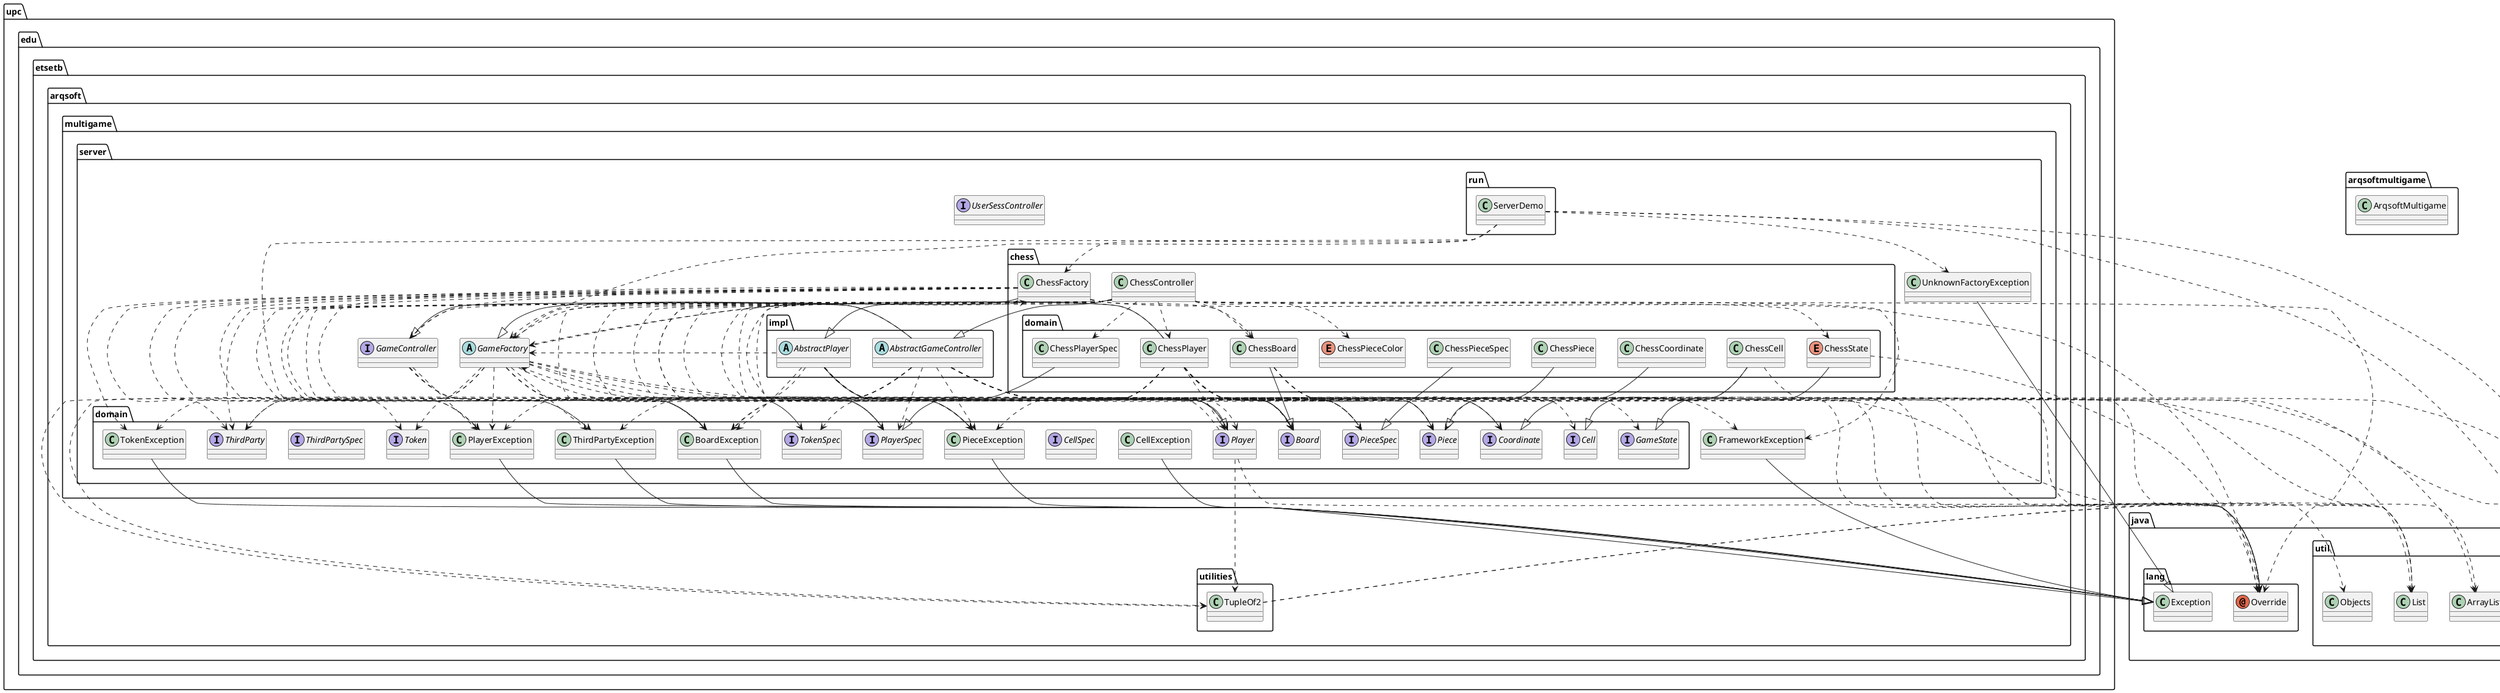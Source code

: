 @startuml
abstract class upc.edu.etsetb.arqsoft.multigame.server.GameFactory
abstract class upc.edu.etsetb.arqsoft.multigame.server.impl.AbstractGameController
abstract class upc.edu.etsetb.arqsoft.multigame.server.impl.AbstractPlayer
annotation java.lang.Override
class arqsoftmultigame.ArqsoftMultigame
class java.lang.Exception
class java.util.ArrayList
class java.util.List
class java.util.Objects
class java.util.logging.Level
class java.util.logging.Logger
class upc.edu.etsetb.arqsoft.multigame.server.FrameworkException
class upc.edu.etsetb.arqsoft.multigame.server.UnknownFactoryException
class upc.edu.etsetb.arqsoft.multigame.server.chess.ChessController
class upc.edu.etsetb.arqsoft.multigame.server.chess.ChessFactory
class upc.edu.etsetb.arqsoft.multigame.server.chess.domain.ChessBoard
class upc.edu.etsetb.arqsoft.multigame.server.chess.domain.ChessCell
class upc.edu.etsetb.arqsoft.multigame.server.chess.domain.ChessCoordinate
class upc.edu.etsetb.arqsoft.multigame.server.chess.domain.ChessPiece
class upc.edu.etsetb.arqsoft.multigame.server.chess.domain.ChessPieceSpec
class upc.edu.etsetb.arqsoft.multigame.server.chess.domain.ChessPlayer
class upc.edu.etsetb.arqsoft.multigame.server.chess.domain.ChessPlayerSpec
class upc.edu.etsetb.arqsoft.multigame.server.domain.BoardException
class upc.edu.etsetb.arqsoft.multigame.server.domain.CellException
class upc.edu.etsetb.arqsoft.multigame.server.domain.PieceException
class upc.edu.etsetb.arqsoft.multigame.server.domain.PlayerException
class upc.edu.etsetb.arqsoft.multigame.server.domain.ThirdPartyException
class upc.edu.etsetb.arqsoft.multigame.server.domain.TokenException
class upc.edu.etsetb.arqsoft.multigame.server.run.ServerDemo
class upc.edu.etsetb.arqsoft.utilities.TupleOf2
enum upc.edu.etsetb.arqsoft.multigame.server.chess.domain.ChessPieceColor
enum upc.edu.etsetb.arqsoft.multigame.server.chess.domain.ChessState
interface upc.edu.etsetb.arqsoft.multigame.server.GameController
interface upc.edu.etsetb.arqsoft.multigame.server.UserSessController
interface upc.edu.etsetb.arqsoft.multigame.server.domain.Board
interface upc.edu.etsetb.arqsoft.multigame.server.domain.Cell
interface upc.edu.etsetb.arqsoft.multigame.server.domain.CellSpec
interface upc.edu.etsetb.arqsoft.multigame.server.domain.Coordinate
interface upc.edu.etsetb.arqsoft.multigame.server.domain.GameState
interface upc.edu.etsetb.arqsoft.multigame.server.domain.Piece
interface upc.edu.etsetb.arqsoft.multigame.server.domain.PieceSpec
interface upc.edu.etsetb.arqsoft.multigame.server.domain.Player
interface upc.edu.etsetb.arqsoft.multigame.server.domain.PlayerSpec
interface upc.edu.etsetb.arqsoft.multigame.server.domain.ThirdParty
interface upc.edu.etsetb.arqsoft.multigame.server.domain.ThirdPartySpec
interface upc.edu.etsetb.arqsoft.multigame.server.domain.Token
interface upc.edu.etsetb.arqsoft.multigame.server.domain.TokenSpec
upc.edu.etsetb.arqsoft.multigame.server.GameFactory ..> upc.edu.etsetb.arqsoft.multigame.server.chess.ChessFactory
upc.edu.etsetb.arqsoft.multigame.server.GameFactory ..> upc.edu.etsetb.arqsoft.multigame.server.domain.BoardException
upc.edu.etsetb.arqsoft.multigame.server.GameFactory ..> upc.edu.etsetb.arqsoft.multigame.server.domain.PieceException
upc.edu.etsetb.arqsoft.multigame.server.GameFactory ..> upc.edu.etsetb.arqsoft.multigame.server.domain.PlayerException
upc.edu.etsetb.arqsoft.multigame.server.GameFactory ..> upc.edu.etsetb.arqsoft.multigame.server.domain.ThirdPartyException
upc.edu.etsetb.arqsoft.multigame.server.GameFactory ..> upc.edu.etsetb.arqsoft.multigame.server.domain.TokenException
upc.edu.etsetb.arqsoft.multigame.server.GameFactory ..> upc.edu.etsetb.arqsoft.multigame.server.domain.Board
upc.edu.etsetb.arqsoft.multigame.server.GameFactory ..> upc.edu.etsetb.arqsoft.multigame.server.domain.Piece
upc.edu.etsetb.arqsoft.multigame.server.GameFactory ..> upc.edu.etsetb.arqsoft.multigame.server.domain.PieceSpec
upc.edu.etsetb.arqsoft.multigame.server.GameFactory ..> upc.edu.etsetb.arqsoft.multigame.server.domain.Player
upc.edu.etsetb.arqsoft.multigame.server.GameFactory ..> upc.edu.etsetb.arqsoft.multigame.server.domain.PlayerSpec
upc.edu.etsetb.arqsoft.multigame.server.GameFactory ..> upc.edu.etsetb.arqsoft.multigame.server.domain.ThirdParty
upc.edu.etsetb.arqsoft.multigame.server.GameFactory ..> upc.edu.etsetb.arqsoft.multigame.server.domain.Token
upc.edu.etsetb.arqsoft.multigame.server.GameFactory ..> upc.edu.etsetb.arqsoft.multigame.server.domain.TokenSpec
upc.edu.etsetb.arqsoft.multigame.server.impl.AbstractGameController ..> upc.edu.etsetb.arqsoft.multigame.server.GameFactory
upc.edu.etsetb.arqsoft.multigame.server.impl.AbstractGameController ..> java.lang.Override
upc.edu.etsetb.arqsoft.multigame.server.impl.AbstractGameController ..> java.util.ArrayList
upc.edu.etsetb.arqsoft.multigame.server.impl.AbstractGameController ..> java.util.List
upc.edu.etsetb.arqsoft.multigame.server.impl.AbstractGameController ..> java.util.logging.Level
upc.edu.etsetb.arqsoft.multigame.server.impl.AbstractGameController ..> java.util.logging.Logger
upc.edu.etsetb.arqsoft.multigame.server.impl.AbstractGameController ..> upc.edu.etsetb.arqsoft.multigame.server.FrameworkException
upc.edu.etsetb.arqsoft.multigame.server.impl.AbstractGameController ..> upc.edu.etsetb.arqsoft.multigame.server.domain.BoardException
upc.edu.etsetb.arqsoft.multigame.server.impl.AbstractGameController ..> upc.edu.etsetb.arqsoft.multigame.server.domain.PieceException
upc.edu.etsetb.arqsoft.multigame.server.impl.AbstractGameController ..> upc.edu.etsetb.arqsoft.multigame.server.domain.PlayerException
upc.edu.etsetb.arqsoft.multigame.server.impl.AbstractGameController ..> upc.edu.etsetb.arqsoft.multigame.server.domain.ThirdPartyException
upc.edu.etsetb.arqsoft.multigame.server.impl.AbstractGameController --|> upc.edu.etsetb.arqsoft.multigame.server.GameController
upc.edu.etsetb.arqsoft.multigame.server.impl.AbstractGameController ..> upc.edu.etsetb.arqsoft.multigame.server.domain.Board
upc.edu.etsetb.arqsoft.multigame.server.impl.AbstractGameController ..> upc.edu.etsetb.arqsoft.multigame.server.domain.GameState
upc.edu.etsetb.arqsoft.multigame.server.impl.AbstractGameController ..> upc.edu.etsetb.arqsoft.multigame.server.domain.Player
upc.edu.etsetb.arqsoft.multigame.server.impl.AbstractGameController ..> upc.edu.etsetb.arqsoft.multigame.server.domain.PlayerSpec
upc.edu.etsetb.arqsoft.multigame.server.impl.AbstractGameController ..> upc.edu.etsetb.arqsoft.multigame.server.domain.ThirdParty
upc.edu.etsetb.arqsoft.multigame.server.impl.AbstractPlayer ..> upc.edu.etsetb.arqsoft.multigame.server.GameFactory
upc.edu.etsetb.arqsoft.multigame.server.impl.AbstractPlayer ..> java.lang.Override
upc.edu.etsetb.arqsoft.multigame.server.impl.AbstractPlayer ..> java.util.List
upc.edu.etsetb.arqsoft.multigame.server.impl.AbstractPlayer ..> upc.edu.etsetb.arqsoft.multigame.server.domain.BoardException
upc.edu.etsetb.arqsoft.multigame.server.impl.AbstractPlayer ..> upc.edu.etsetb.arqsoft.multigame.server.domain.PieceException
upc.edu.etsetb.arqsoft.multigame.server.impl.AbstractPlayer ..> upc.edu.etsetb.arqsoft.utilities.TupleOf2
upc.edu.etsetb.arqsoft.multigame.server.impl.AbstractPlayer ..> upc.edu.etsetb.arqsoft.multigame.server.domain.Board
upc.edu.etsetb.arqsoft.multigame.server.impl.AbstractPlayer ..> upc.edu.etsetb.arqsoft.multigame.server.domain.Coordinate
upc.edu.etsetb.arqsoft.multigame.server.impl.AbstractPlayer ..> upc.edu.etsetb.arqsoft.multigame.server.domain.Piece
upc.edu.etsetb.arqsoft.multigame.server.impl.AbstractPlayer ..> upc.edu.etsetb.arqsoft.multigame.server.domain.PieceSpec
upc.edu.etsetb.arqsoft.multigame.server.impl.AbstractPlayer --|> upc.edu.etsetb.arqsoft.multigame.server.domain.Player
upc.edu.etsetb.arqsoft.multigame.server.FrameworkException --|> java.lang.Exception
upc.edu.etsetb.arqsoft.multigame.server.UnknownFactoryException --|> java.lang.Exception
upc.edu.etsetb.arqsoft.multigame.server.chess.ChessController ..> upc.edu.etsetb.arqsoft.multigame.server.GameFactory
upc.edu.etsetb.arqsoft.multigame.server.chess.ChessController --|> upc.edu.etsetb.arqsoft.multigame.server.impl.AbstractGameController
upc.edu.etsetb.arqsoft.multigame.server.chess.ChessController ..> java.lang.Override
upc.edu.etsetb.arqsoft.multigame.server.chess.ChessController ..> upc.edu.etsetb.arqsoft.multigame.server.FrameworkException
upc.edu.etsetb.arqsoft.multigame.server.chess.ChessController ..> upc.edu.etsetb.arqsoft.multigame.server.chess.domain.ChessBoard
upc.edu.etsetb.arqsoft.multigame.server.chess.ChessController ..> upc.edu.etsetb.arqsoft.multigame.server.chess.domain.ChessPlayer
upc.edu.etsetb.arqsoft.multigame.server.chess.ChessController ..> upc.edu.etsetb.arqsoft.multigame.server.chess.domain.ChessPlayerSpec
upc.edu.etsetb.arqsoft.multigame.server.chess.ChessController ..> upc.edu.etsetb.arqsoft.multigame.server.domain.BoardException
upc.edu.etsetb.arqsoft.multigame.server.chess.ChessController ..> upc.edu.etsetb.arqsoft.multigame.server.domain.PieceException
upc.edu.etsetb.arqsoft.multigame.server.chess.ChessController ..> upc.edu.etsetb.arqsoft.multigame.server.domain.PlayerException
upc.edu.etsetb.arqsoft.multigame.server.chess.ChessController ..> upc.edu.etsetb.arqsoft.multigame.server.domain.ThirdPartyException
upc.edu.etsetb.arqsoft.multigame.server.chess.ChessController ..> upc.edu.etsetb.arqsoft.multigame.server.chess.domain.ChessPieceColor
upc.edu.etsetb.arqsoft.multigame.server.chess.ChessController ..> upc.edu.etsetb.arqsoft.multigame.server.chess.domain.ChessState
upc.edu.etsetb.arqsoft.multigame.server.chess.ChessController ..> upc.edu.etsetb.arqsoft.multigame.server.GameController
upc.edu.etsetb.arqsoft.multigame.server.chess.ChessController ..> upc.edu.etsetb.arqsoft.multigame.server.domain.Board
upc.edu.etsetb.arqsoft.multigame.server.chess.ChessController ..> upc.edu.etsetb.arqsoft.multigame.server.domain.Player
upc.edu.etsetb.arqsoft.multigame.server.chess.ChessController ..> upc.edu.etsetb.arqsoft.multigame.server.domain.PlayerSpec
upc.edu.etsetb.arqsoft.multigame.server.chess.ChessController ..> upc.edu.etsetb.arqsoft.multigame.server.domain.ThirdParty
upc.edu.etsetb.arqsoft.multigame.server.chess.ChessFactory --|> upc.edu.etsetb.arqsoft.multigame.server.GameFactory
upc.edu.etsetb.arqsoft.multigame.server.chess.ChessFactory ..> java.lang.Override
upc.edu.etsetb.arqsoft.multigame.server.chess.ChessFactory ..> upc.edu.etsetb.arqsoft.multigame.server.chess.domain.ChessBoard
upc.edu.etsetb.arqsoft.multigame.server.chess.ChessFactory ..> upc.edu.etsetb.arqsoft.multigame.server.domain.BoardException
upc.edu.etsetb.arqsoft.multigame.server.chess.ChessFactory ..> upc.edu.etsetb.arqsoft.multigame.server.domain.PieceException
upc.edu.etsetb.arqsoft.multigame.server.chess.ChessFactory ..> upc.edu.etsetb.arqsoft.multigame.server.domain.PlayerException
upc.edu.etsetb.arqsoft.multigame.server.chess.ChessFactory ..> upc.edu.etsetb.arqsoft.multigame.server.domain.ThirdPartyException
upc.edu.etsetb.arqsoft.multigame.server.chess.ChessFactory ..> upc.edu.etsetb.arqsoft.multigame.server.domain.TokenException
upc.edu.etsetb.arqsoft.multigame.server.chess.ChessFactory ..> upc.edu.etsetb.arqsoft.multigame.server.GameController
upc.edu.etsetb.arqsoft.multigame.server.chess.ChessFactory ..> upc.edu.etsetb.arqsoft.multigame.server.domain.Board
upc.edu.etsetb.arqsoft.multigame.server.chess.ChessFactory ..> upc.edu.etsetb.arqsoft.multigame.server.domain.Piece
upc.edu.etsetb.arqsoft.multigame.server.chess.ChessFactory ..> upc.edu.etsetb.arqsoft.multigame.server.domain.PieceSpec
upc.edu.etsetb.arqsoft.multigame.server.chess.ChessFactory ..> upc.edu.etsetb.arqsoft.multigame.server.domain.Player
upc.edu.etsetb.arqsoft.multigame.server.chess.ChessFactory ..> upc.edu.etsetb.arqsoft.multigame.server.domain.PlayerSpec
upc.edu.etsetb.arqsoft.multigame.server.chess.ChessFactory ..> upc.edu.etsetb.arqsoft.multigame.server.domain.ThirdParty
upc.edu.etsetb.arqsoft.multigame.server.chess.ChessFactory ..> upc.edu.etsetb.arqsoft.multigame.server.domain.Token
upc.edu.etsetb.arqsoft.multigame.server.chess.ChessFactory ..> upc.edu.etsetb.arqsoft.multigame.server.domain.TokenSpec
upc.edu.etsetb.arqsoft.multigame.server.chess.domain.ChessBoard ..> java.lang.Override
upc.edu.etsetb.arqsoft.multigame.server.chess.domain.ChessBoard --|> upc.edu.etsetb.arqsoft.multigame.server.domain.Board
upc.edu.etsetb.arqsoft.multigame.server.chess.domain.ChessBoard ..> upc.edu.etsetb.arqsoft.multigame.server.domain.Cell
upc.edu.etsetb.arqsoft.multigame.server.chess.domain.ChessBoard ..> upc.edu.etsetb.arqsoft.multigame.server.domain.Coordinate
upc.edu.etsetb.arqsoft.multigame.server.chess.domain.ChessBoard ..> upc.edu.etsetb.arqsoft.multigame.server.domain.Piece
upc.edu.etsetb.arqsoft.multigame.server.chess.domain.ChessCell ..> java.lang.Override
upc.edu.etsetb.arqsoft.multigame.server.chess.domain.ChessCell --|> upc.edu.etsetb.arqsoft.multigame.server.domain.Cell
upc.edu.etsetb.arqsoft.multigame.server.chess.domain.ChessCell ..> upc.edu.etsetb.arqsoft.multigame.server.domain.Piece
upc.edu.etsetb.arqsoft.multigame.server.chess.domain.ChessCoordinate --|> upc.edu.etsetb.arqsoft.multigame.server.domain.Coordinate
upc.edu.etsetb.arqsoft.multigame.server.chess.domain.ChessPiece --|> upc.edu.etsetb.arqsoft.multigame.server.domain.Piece
upc.edu.etsetb.arqsoft.multigame.server.chess.domain.ChessPieceSpec --|> upc.edu.etsetb.arqsoft.multigame.server.domain.PieceSpec
upc.edu.etsetb.arqsoft.multigame.server.chess.domain.ChessPlayer ..> upc.edu.etsetb.arqsoft.multigame.server.GameFactory
upc.edu.etsetb.arqsoft.multigame.server.chess.domain.ChessPlayer --|> upc.edu.etsetb.arqsoft.multigame.server.impl.AbstractPlayer
upc.edu.etsetb.arqsoft.multigame.server.chess.domain.ChessPlayer ..> java.lang.Override
upc.edu.etsetb.arqsoft.multigame.server.chess.domain.ChessPlayer ..> java.util.ArrayList
upc.edu.etsetb.arqsoft.multigame.server.chess.domain.ChessPlayer ..> java.util.List
upc.edu.etsetb.arqsoft.multigame.server.chess.domain.ChessPlayer ..> upc.edu.etsetb.arqsoft.multigame.server.domain.BoardException
upc.edu.etsetb.arqsoft.multigame.server.chess.domain.ChessPlayer ..> upc.edu.etsetb.arqsoft.multigame.server.domain.PieceException
upc.edu.etsetb.arqsoft.multigame.server.chess.domain.ChessPlayer ..> upc.edu.etsetb.arqsoft.utilities.TupleOf2
upc.edu.etsetb.arqsoft.multigame.server.chess.domain.ChessPlayer ..> upc.edu.etsetb.arqsoft.multigame.server.domain.Board
upc.edu.etsetb.arqsoft.multigame.server.chess.domain.ChessPlayer ..> upc.edu.etsetb.arqsoft.multigame.server.domain.Coordinate
upc.edu.etsetb.arqsoft.multigame.server.chess.domain.ChessPlayer ..> upc.edu.etsetb.arqsoft.multigame.server.domain.PieceSpec
upc.edu.etsetb.arqsoft.multigame.server.chess.domain.ChessPlayer ..> upc.edu.etsetb.arqsoft.multigame.server.domain.Player
upc.edu.etsetb.arqsoft.multigame.server.chess.domain.ChessPlayer ..> upc.edu.etsetb.arqsoft.multigame.server.domain.TokenSpec
upc.edu.etsetb.arqsoft.multigame.server.chess.domain.ChessPlayerSpec --|> upc.edu.etsetb.arqsoft.multigame.server.domain.PlayerSpec
upc.edu.etsetb.arqsoft.multigame.server.domain.BoardException --|> java.lang.Exception
upc.edu.etsetb.arqsoft.multigame.server.domain.CellException --|> java.lang.Exception
upc.edu.etsetb.arqsoft.multigame.server.domain.PieceException --|> java.lang.Exception
upc.edu.etsetb.arqsoft.multigame.server.domain.PlayerException --|> java.lang.Exception
upc.edu.etsetb.arqsoft.multigame.server.domain.ThirdPartyException --|> java.lang.Exception
upc.edu.etsetb.arqsoft.multigame.server.domain.TokenException --|> java.lang.Exception
upc.edu.etsetb.arqsoft.multigame.server.run.ServerDemo ..> upc.edu.etsetb.arqsoft.multigame.server.GameFactory
upc.edu.etsetb.arqsoft.multigame.server.run.ServerDemo ..> java.util.logging.Level
upc.edu.etsetb.arqsoft.multigame.server.run.ServerDemo ..> java.util.logging.Logger
upc.edu.etsetb.arqsoft.multigame.server.run.ServerDemo ..> upc.edu.etsetb.arqsoft.multigame.server.UnknownFactoryException
upc.edu.etsetb.arqsoft.multigame.server.run.ServerDemo ..> upc.edu.etsetb.arqsoft.multigame.server.chess.ChessFactory
upc.edu.etsetb.arqsoft.multigame.server.run.ServerDemo ..> upc.edu.etsetb.arqsoft.multigame.server.domain.BoardException
upc.edu.etsetb.arqsoft.utilities.TupleOf2 ..> java.lang.Override
upc.edu.etsetb.arqsoft.utilities.TupleOf2 ..> java.util.Objects
upc.edu.etsetb.arqsoft.multigame.server.chess.domain.ChessState ..> java.lang.Override
upc.edu.etsetb.arqsoft.multigame.server.chess.domain.ChessState --|> upc.edu.etsetb.arqsoft.multigame.server.domain.GameState
upc.edu.etsetb.arqsoft.multigame.server.GameController ..> upc.edu.etsetb.arqsoft.multigame.server.domain.BoardException
upc.edu.etsetb.arqsoft.multigame.server.GameController ..> upc.edu.etsetb.arqsoft.multigame.server.domain.PieceException
upc.edu.etsetb.arqsoft.multigame.server.GameController ..> upc.edu.etsetb.arqsoft.multigame.server.domain.PlayerException
upc.edu.etsetb.arqsoft.multigame.server.GameController ..> upc.edu.etsetb.arqsoft.multigame.server.domain.PlayerSpec
upc.edu.etsetb.arqsoft.multigame.server.domain.Player ..> upc.edu.etsetb.arqsoft.multigame.server.GameFactory
upc.edu.etsetb.arqsoft.multigame.server.domain.Player ..> java.util.List
upc.edu.etsetb.arqsoft.multigame.server.domain.Player ..> upc.edu.etsetb.arqsoft.utilities.TupleOf2
@enduml